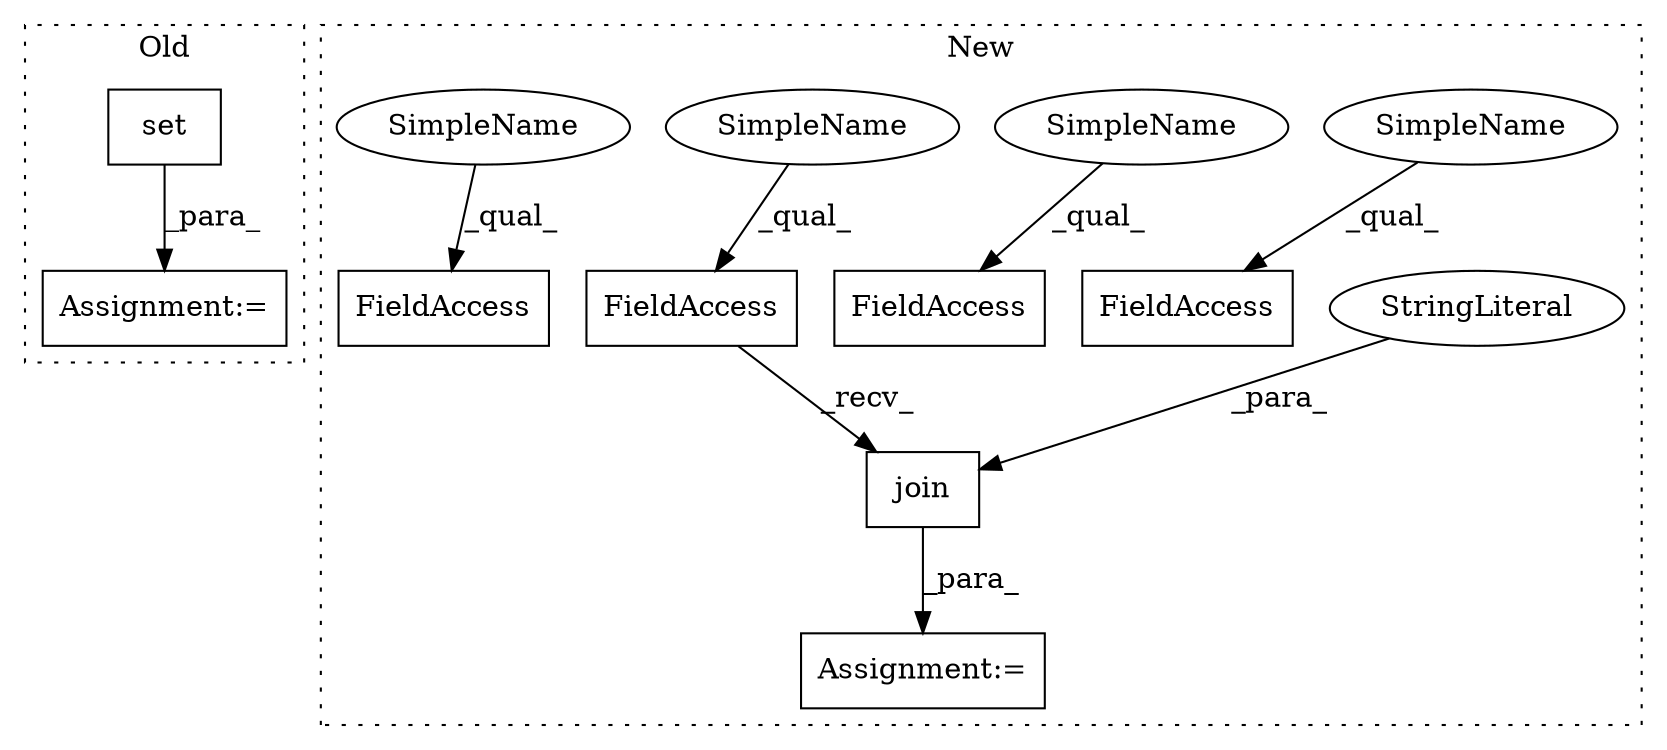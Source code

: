 digraph G {
subgraph cluster0 {
1 [label="set" a="32" s="6061,6217" l="4,1" shape="box"];
3 [label="Assignment:=" a="7" s="6060" l="1" shape="box"];
label = "Old";
style="dotted";
}
subgraph cluster1 {
2 [label="join" a="32" s="6194,6227" l="5,1" shape="box"];
4 [label="Assignment:=" a="7" s="6167" l="1" shape="box"];
5 [label="FieldAccess" a="22" s="6186" l="7" shape="box"];
6 [label="StringLiteral" a="45" s="6214" l="13" shape="ellipse"];
7 [label="FieldAccess" a="22" s="6312" l="7" shape="box"];
8 [label="FieldAccess" a="22" s="6244" l="7" shape="box"];
9 [label="FieldAccess" a="22" s="6376" l="7" shape="box"];
10 [label="SimpleName" a="42" s="6244" l="2" shape="ellipse"];
11 [label="SimpleName" a="42" s="6376" l="2" shape="ellipse"];
12 [label="SimpleName" a="42" s="6186" l="2" shape="ellipse"];
13 [label="SimpleName" a="42" s="6312" l="2" shape="ellipse"];
label = "New";
style="dotted";
}
1 -> 3 [label="_para_"];
2 -> 4 [label="_para_"];
5 -> 2 [label="_recv_"];
6 -> 2 [label="_para_"];
10 -> 8 [label="_qual_"];
11 -> 9 [label="_qual_"];
12 -> 5 [label="_qual_"];
13 -> 7 [label="_qual_"];
}